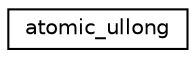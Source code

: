 digraph "Graphical Class Hierarchy"
{
 // LATEX_PDF_SIZE
  edge [fontname="Helvetica",fontsize="10",labelfontname="Helvetica",labelfontsize="10"];
  node [fontname="Helvetica",fontsize="10",shape=record];
  rankdir="LR";
  Node0 [label="atomic_ullong",height=0.2,width=0.4,color="black", fillcolor="white", style="filled",URL="$structatomic__ullong.html",tooltip="Type with the same alignment and size as atomic_ullong"];
}

